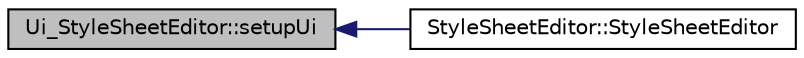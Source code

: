 digraph G
{
  edge [fontname="Helvetica",fontsize="10",labelfontname="Helvetica",labelfontsize="10"];
  node [fontname="Helvetica",fontsize="10",shape=record];
  rankdir="LR";
  Node1 [label="Ui_StyleSheetEditor::setupUi",height=0.2,width=0.4,color="black", fillcolor="grey75", style="filled" fontcolor="black"];
  Node1 -> Node2 [dir="back",color="midnightblue",fontsize="10",style="solid",fontname="Helvetica"];
  Node2 [label="StyleSheetEditor::StyleSheetEditor",height=0.2,width=0.4,color="black", fillcolor="white", style="filled",URL="$class_style_sheet_editor.html#a9ba64586c76dd8f8c78ecb496d1bead4"];
}

